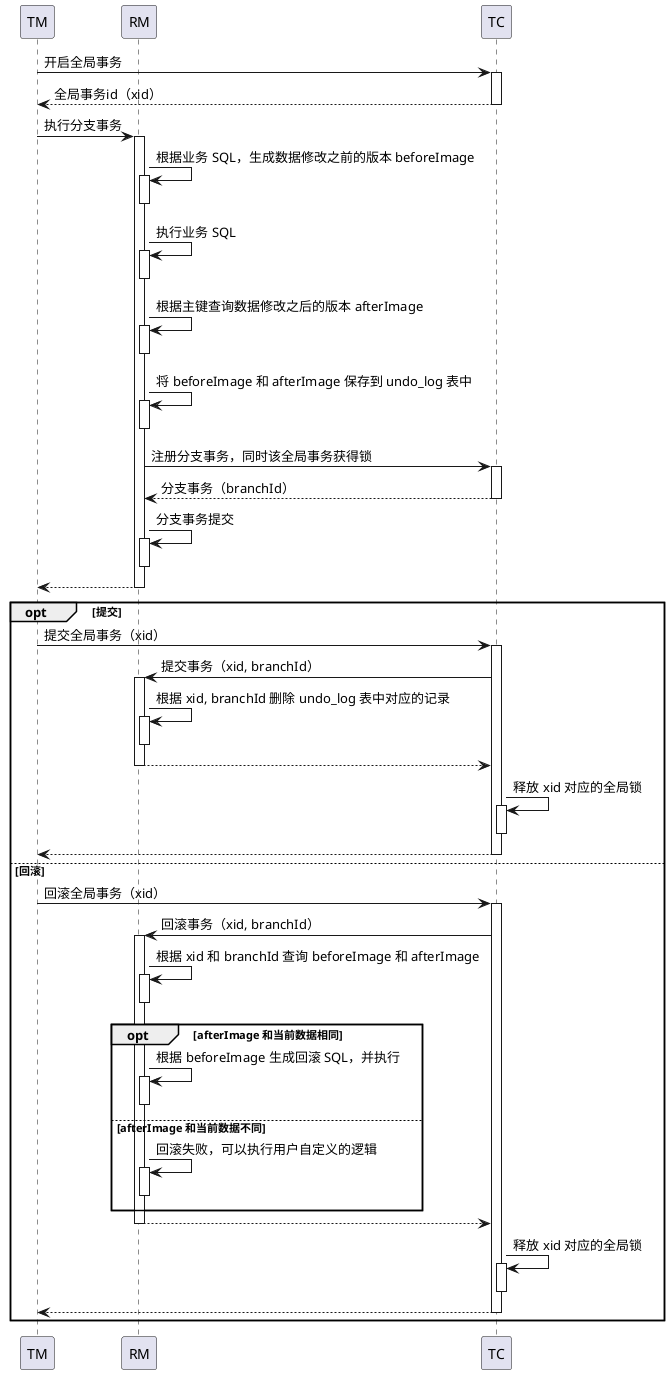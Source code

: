 @startuml

autoactivate on

participant TM
participant RM
participant TC

TM -> TC: 开启全局事务
return 全局事务id（xid）

TM -> RM: 执行分支事务
RM -> RM ++-- : 根据业务 SQL，生成数据修改之前的版本 beforeImage
RM -> RM ++-- : 执行业务 SQL
RM -> RM ++-- : 根据主键查询数据修改之后的版本 afterImage
RM -> RM ++-- : 将 beforeImage 和 afterImage 保存到 undo_log 表中
RM -> TC: 注册分支事务，同时该全局事务获得锁
return 分支事务（branchId）
RM -> RM ++-- : 分支事务提交
return

opt 提交
    TM -> TC: 提交全局事务（xid）
        TC -> RM: 提交事务（xid, branchId）
        RM -> RM ++-- : 根据 xid, branchId 删除 undo_log 表中对应的记录
        return
        TC -> TC ++-- : 释放 xid 对应的全局锁
    return
else 回滚
    TM -> TC: 回滚全局事务（xid）
        TC -> RM: 回滚事务（xid, branchId）
        RM -> RM ++-- : 根据 xid 和 branchId 查询 beforeImage 和 afterImage
        opt afterImage 和当前数据相同
            RM -> RM ++-- : 根据 beforeImage 生成回滚 SQL，并执行
        else afterImage 和当前数据不同
            RM -> RM ++-- : 回滚失败，可以执行用户自定义的逻辑
        end
        return
        TC -> TC ++-- : 释放 xid 对应的全局锁
    return
end

@enduml